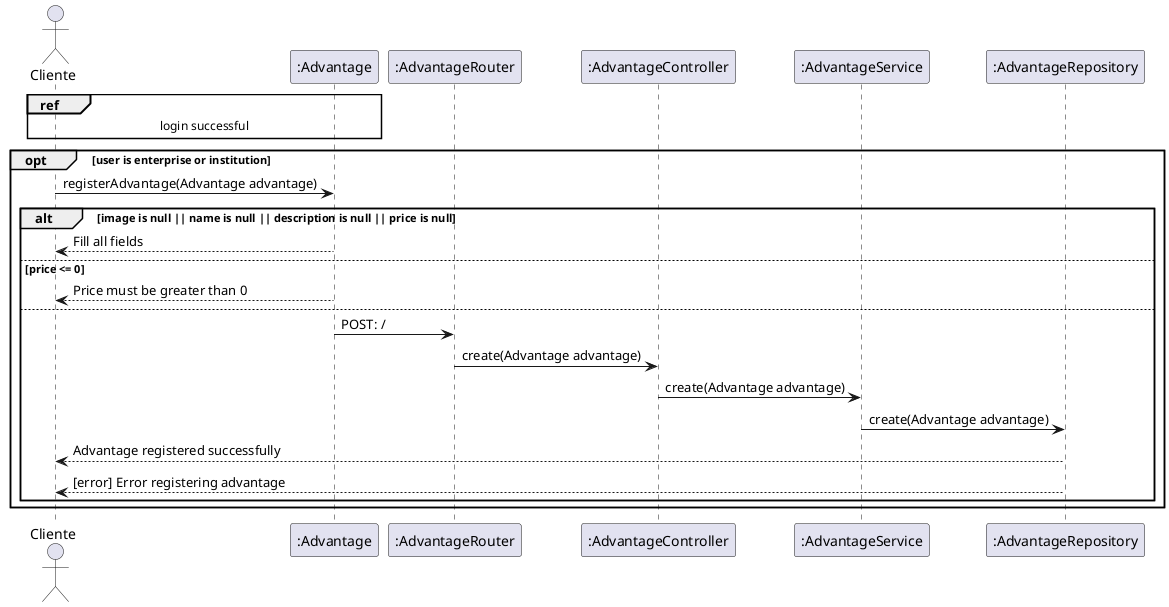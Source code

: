 @startuml

actor "Cliente" as cliente
participant ":Advantage" as ad
participant ":AdvantageRouter" as adRouter
participant ":AdvantageController" as adController
participant ":AdvantageService" as adService
participant ":AdvantageRepository" as adRepository

ref over cliente, ad: login successful

opt user is enterprise or institution
    cliente -> ad : registerAdvantage(Advantage advantage)
    alt image is null || name is null || description is null || price is null
        ad --> cliente : Fill all fields
    else price <= 0
        ad --> cliente : Price must be greater than 0
    else
        ad -> adRouter : POST: /
        adRouter -> adController : create(Advantage advantage)
        adController -> adService : create(Advantage advantage)
        adService -> adRepository : create(Advantage advantage)
        adRepository --> cliente : Advantage registered successfully
        adRepository --> cliente : [error] Error registering advantage
    end
end

@enduml